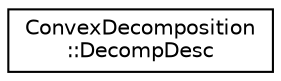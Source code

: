 digraph "Graphical Class Hierarchy"
{
  edge [fontname="Helvetica",fontsize="10",labelfontname="Helvetica",labelfontsize="10"];
  node [fontname="Helvetica",fontsize="10",shape=record];
  rankdir="LR";
  Node1 [label="ConvexDecomposition\l::DecompDesc",height=0.2,width=0.4,color="black", fillcolor="white", style="filled",URL="$class_convex_decomposition_1_1_decomp_desc.html"];
}
